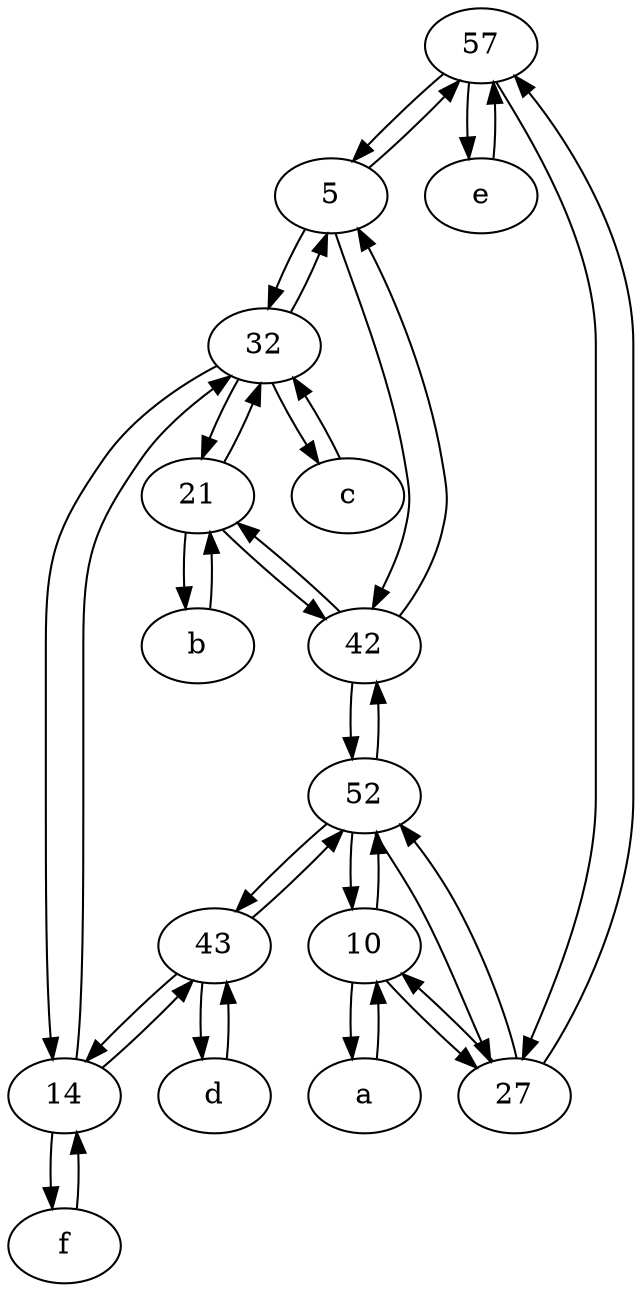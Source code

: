 digraph  {
	57;
	43;
	c [pos="20,10!"];
	10;
	a [pos="40,10!"];
	5;
	42;
	52;
	b [pos="50,20!"];
	d [pos="20,30!"];
	e [pos="30,50!"];
	32;
	14;
	27;
	f [pos="15,45!"];
	21;
	21 -> 42;
	42 -> 21;
	e -> 57;
	43 -> d;
	32 -> c;
	f -> 14;
	14 -> f;
	5 -> 42;
	52 -> 43;
	43 -> 52;
	43 -> 14;
	27 -> 57;
	32 -> 21;
	10 -> 52;
	c -> 32;
	27 -> 10;
	32 -> 5;
	42 -> 52;
	5 -> 32;
	57 -> e;
	57 -> 27;
	21 -> 32;
	14 -> 43;
	57 -> 5;
	d -> 43;
	14 -> 32;
	32 -> 14;
	a -> 10;
	42 -> 5;
	5 -> 57;
	10 -> 27;
	b -> 21;
	21 -> b;
	52 -> 27;
	52 -> 42;
	27 -> 52;
	52 -> 10;
	10 -> a;

	}